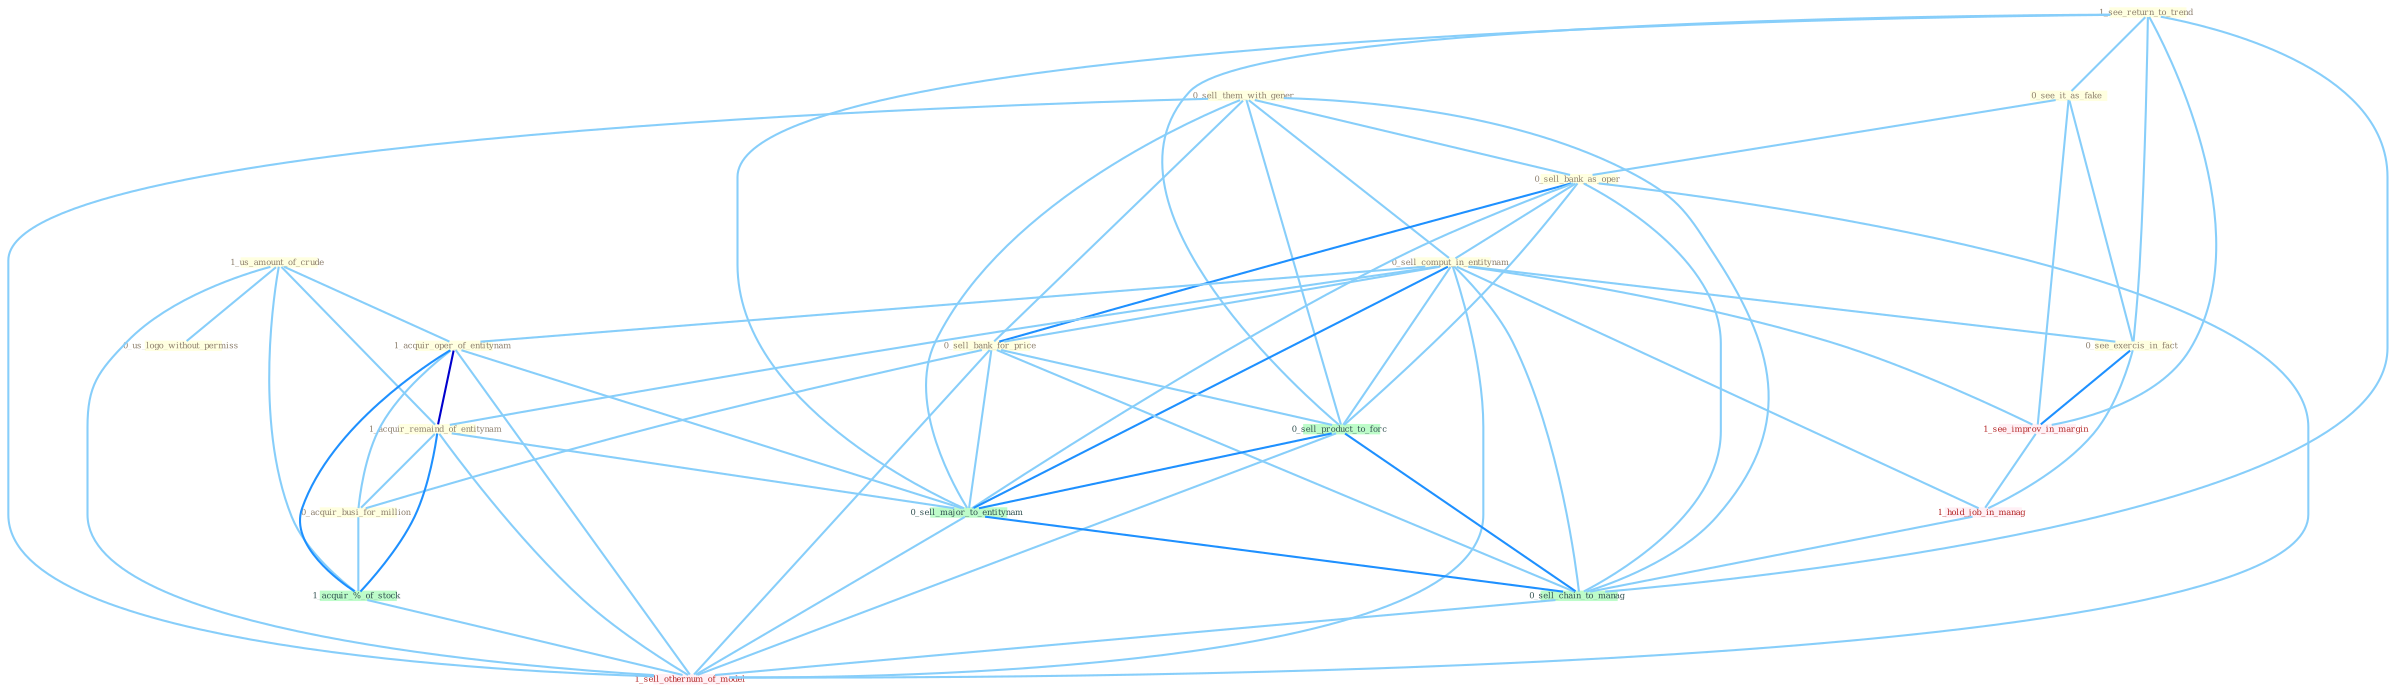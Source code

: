 Graph G{ 
    node
    [shape=polygon,style=filled,width=.5,height=.06,color="#BDFCC9",fixedsize=true,fontsize=4,
    fontcolor="#2f4f4f"];
    {node
    [color="#ffffe0", fontcolor="#8b7d6b"] "1_see_return_to_trend " "0_see_it_as_fake " "0_sell_them_with_gener " "0_sell_bank_as_oper " "1_us_amount_of_crude " "0_sell_comput_in_entitynam " "1_acquir_oper_of_entitynam " "0_see_exercis_in_fact " "0_sell_bank_for_price " "0_us_logo_without_permiss " "1_acquir_remaind_of_entitynam " "0_acquir_busi_for_million "}
{node [color="#fff0f5", fontcolor="#b22222"] "1_see_improv_in_margin " "1_hold_job_in_manag " "1_sell_othernum_of_model "}
edge [color="#B0E2FF"];

	"1_see_return_to_trend " -- "0_see_it_as_fake " [w="1", color="#87cefa" ];
	"1_see_return_to_trend " -- "0_see_exercis_in_fact " [w="1", color="#87cefa" ];
	"1_see_return_to_trend " -- "1_see_improv_in_margin " [w="1", color="#87cefa" ];
	"1_see_return_to_trend " -- "0_sell_product_to_forc " [w="1", color="#87cefa" ];
	"1_see_return_to_trend " -- "0_sell_major_to_entitynam " [w="1", color="#87cefa" ];
	"1_see_return_to_trend " -- "0_sell_chain_to_manag " [w="1", color="#87cefa" ];
	"0_see_it_as_fake " -- "0_sell_bank_as_oper " [w="1", color="#87cefa" ];
	"0_see_it_as_fake " -- "0_see_exercis_in_fact " [w="1", color="#87cefa" ];
	"0_see_it_as_fake " -- "1_see_improv_in_margin " [w="1", color="#87cefa" ];
	"0_sell_them_with_gener " -- "0_sell_bank_as_oper " [w="1", color="#87cefa" ];
	"0_sell_them_with_gener " -- "0_sell_comput_in_entitynam " [w="1", color="#87cefa" ];
	"0_sell_them_with_gener " -- "0_sell_bank_for_price " [w="1", color="#87cefa" ];
	"0_sell_them_with_gener " -- "0_sell_product_to_forc " [w="1", color="#87cefa" ];
	"0_sell_them_with_gener " -- "0_sell_major_to_entitynam " [w="1", color="#87cefa" ];
	"0_sell_them_with_gener " -- "0_sell_chain_to_manag " [w="1", color="#87cefa" ];
	"0_sell_them_with_gener " -- "1_sell_othernum_of_model " [w="1", color="#87cefa" ];
	"0_sell_bank_as_oper " -- "0_sell_comput_in_entitynam " [w="1", color="#87cefa" ];
	"0_sell_bank_as_oper " -- "0_sell_bank_for_price " [w="2", color="#1e90ff" , len=0.8];
	"0_sell_bank_as_oper " -- "0_sell_product_to_forc " [w="1", color="#87cefa" ];
	"0_sell_bank_as_oper " -- "0_sell_major_to_entitynam " [w="1", color="#87cefa" ];
	"0_sell_bank_as_oper " -- "0_sell_chain_to_manag " [w="1", color="#87cefa" ];
	"0_sell_bank_as_oper " -- "1_sell_othernum_of_model " [w="1", color="#87cefa" ];
	"1_us_amount_of_crude " -- "1_acquir_oper_of_entitynam " [w="1", color="#87cefa" ];
	"1_us_amount_of_crude " -- "0_us_logo_without_permiss " [w="1", color="#87cefa" ];
	"1_us_amount_of_crude " -- "1_acquir_remaind_of_entitynam " [w="1", color="#87cefa" ];
	"1_us_amount_of_crude " -- "1_acquir_%_of_stock " [w="1", color="#87cefa" ];
	"1_us_amount_of_crude " -- "1_sell_othernum_of_model " [w="1", color="#87cefa" ];
	"0_sell_comput_in_entitynam " -- "1_acquir_oper_of_entitynam " [w="1", color="#87cefa" ];
	"0_sell_comput_in_entitynam " -- "0_see_exercis_in_fact " [w="1", color="#87cefa" ];
	"0_sell_comput_in_entitynam " -- "0_sell_bank_for_price " [w="1", color="#87cefa" ];
	"0_sell_comput_in_entitynam " -- "1_acquir_remaind_of_entitynam " [w="1", color="#87cefa" ];
	"0_sell_comput_in_entitynam " -- "1_see_improv_in_margin " [w="1", color="#87cefa" ];
	"0_sell_comput_in_entitynam " -- "1_hold_job_in_manag " [w="1", color="#87cefa" ];
	"0_sell_comput_in_entitynam " -- "0_sell_product_to_forc " [w="1", color="#87cefa" ];
	"0_sell_comput_in_entitynam " -- "0_sell_major_to_entitynam " [w="2", color="#1e90ff" , len=0.8];
	"0_sell_comput_in_entitynam " -- "0_sell_chain_to_manag " [w="1", color="#87cefa" ];
	"0_sell_comput_in_entitynam " -- "1_sell_othernum_of_model " [w="1", color="#87cefa" ];
	"1_acquir_oper_of_entitynam " -- "1_acquir_remaind_of_entitynam " [w="3", color="#0000cd" , len=0.6];
	"1_acquir_oper_of_entitynam " -- "0_acquir_busi_for_million " [w="1", color="#87cefa" ];
	"1_acquir_oper_of_entitynam " -- "1_acquir_%_of_stock " [w="2", color="#1e90ff" , len=0.8];
	"1_acquir_oper_of_entitynam " -- "0_sell_major_to_entitynam " [w="1", color="#87cefa" ];
	"1_acquir_oper_of_entitynam " -- "1_sell_othernum_of_model " [w="1", color="#87cefa" ];
	"0_see_exercis_in_fact " -- "1_see_improv_in_margin " [w="2", color="#1e90ff" , len=0.8];
	"0_see_exercis_in_fact " -- "1_hold_job_in_manag " [w="1", color="#87cefa" ];
	"0_sell_bank_for_price " -- "0_acquir_busi_for_million " [w="1", color="#87cefa" ];
	"0_sell_bank_for_price " -- "0_sell_product_to_forc " [w="1", color="#87cefa" ];
	"0_sell_bank_for_price " -- "0_sell_major_to_entitynam " [w="1", color="#87cefa" ];
	"0_sell_bank_for_price " -- "0_sell_chain_to_manag " [w="1", color="#87cefa" ];
	"0_sell_bank_for_price " -- "1_sell_othernum_of_model " [w="1", color="#87cefa" ];
	"1_acquir_remaind_of_entitynam " -- "0_acquir_busi_for_million " [w="1", color="#87cefa" ];
	"1_acquir_remaind_of_entitynam " -- "1_acquir_%_of_stock " [w="2", color="#1e90ff" , len=0.8];
	"1_acquir_remaind_of_entitynam " -- "0_sell_major_to_entitynam " [w="1", color="#87cefa" ];
	"1_acquir_remaind_of_entitynam " -- "1_sell_othernum_of_model " [w="1", color="#87cefa" ];
	"0_acquir_busi_for_million " -- "1_acquir_%_of_stock " [w="1", color="#87cefa" ];
	"1_see_improv_in_margin " -- "1_hold_job_in_manag " [w="1", color="#87cefa" ];
	"1_acquir_%_of_stock " -- "1_sell_othernum_of_model " [w="1", color="#87cefa" ];
	"1_hold_job_in_manag " -- "0_sell_chain_to_manag " [w="1", color="#87cefa" ];
	"0_sell_product_to_forc " -- "0_sell_major_to_entitynam " [w="2", color="#1e90ff" , len=0.8];
	"0_sell_product_to_forc " -- "0_sell_chain_to_manag " [w="2", color="#1e90ff" , len=0.8];
	"0_sell_product_to_forc " -- "1_sell_othernum_of_model " [w="1", color="#87cefa" ];
	"0_sell_major_to_entitynam " -- "0_sell_chain_to_manag " [w="2", color="#1e90ff" , len=0.8];
	"0_sell_major_to_entitynam " -- "1_sell_othernum_of_model " [w="1", color="#87cefa" ];
	"0_sell_chain_to_manag " -- "1_sell_othernum_of_model " [w="1", color="#87cefa" ];
}